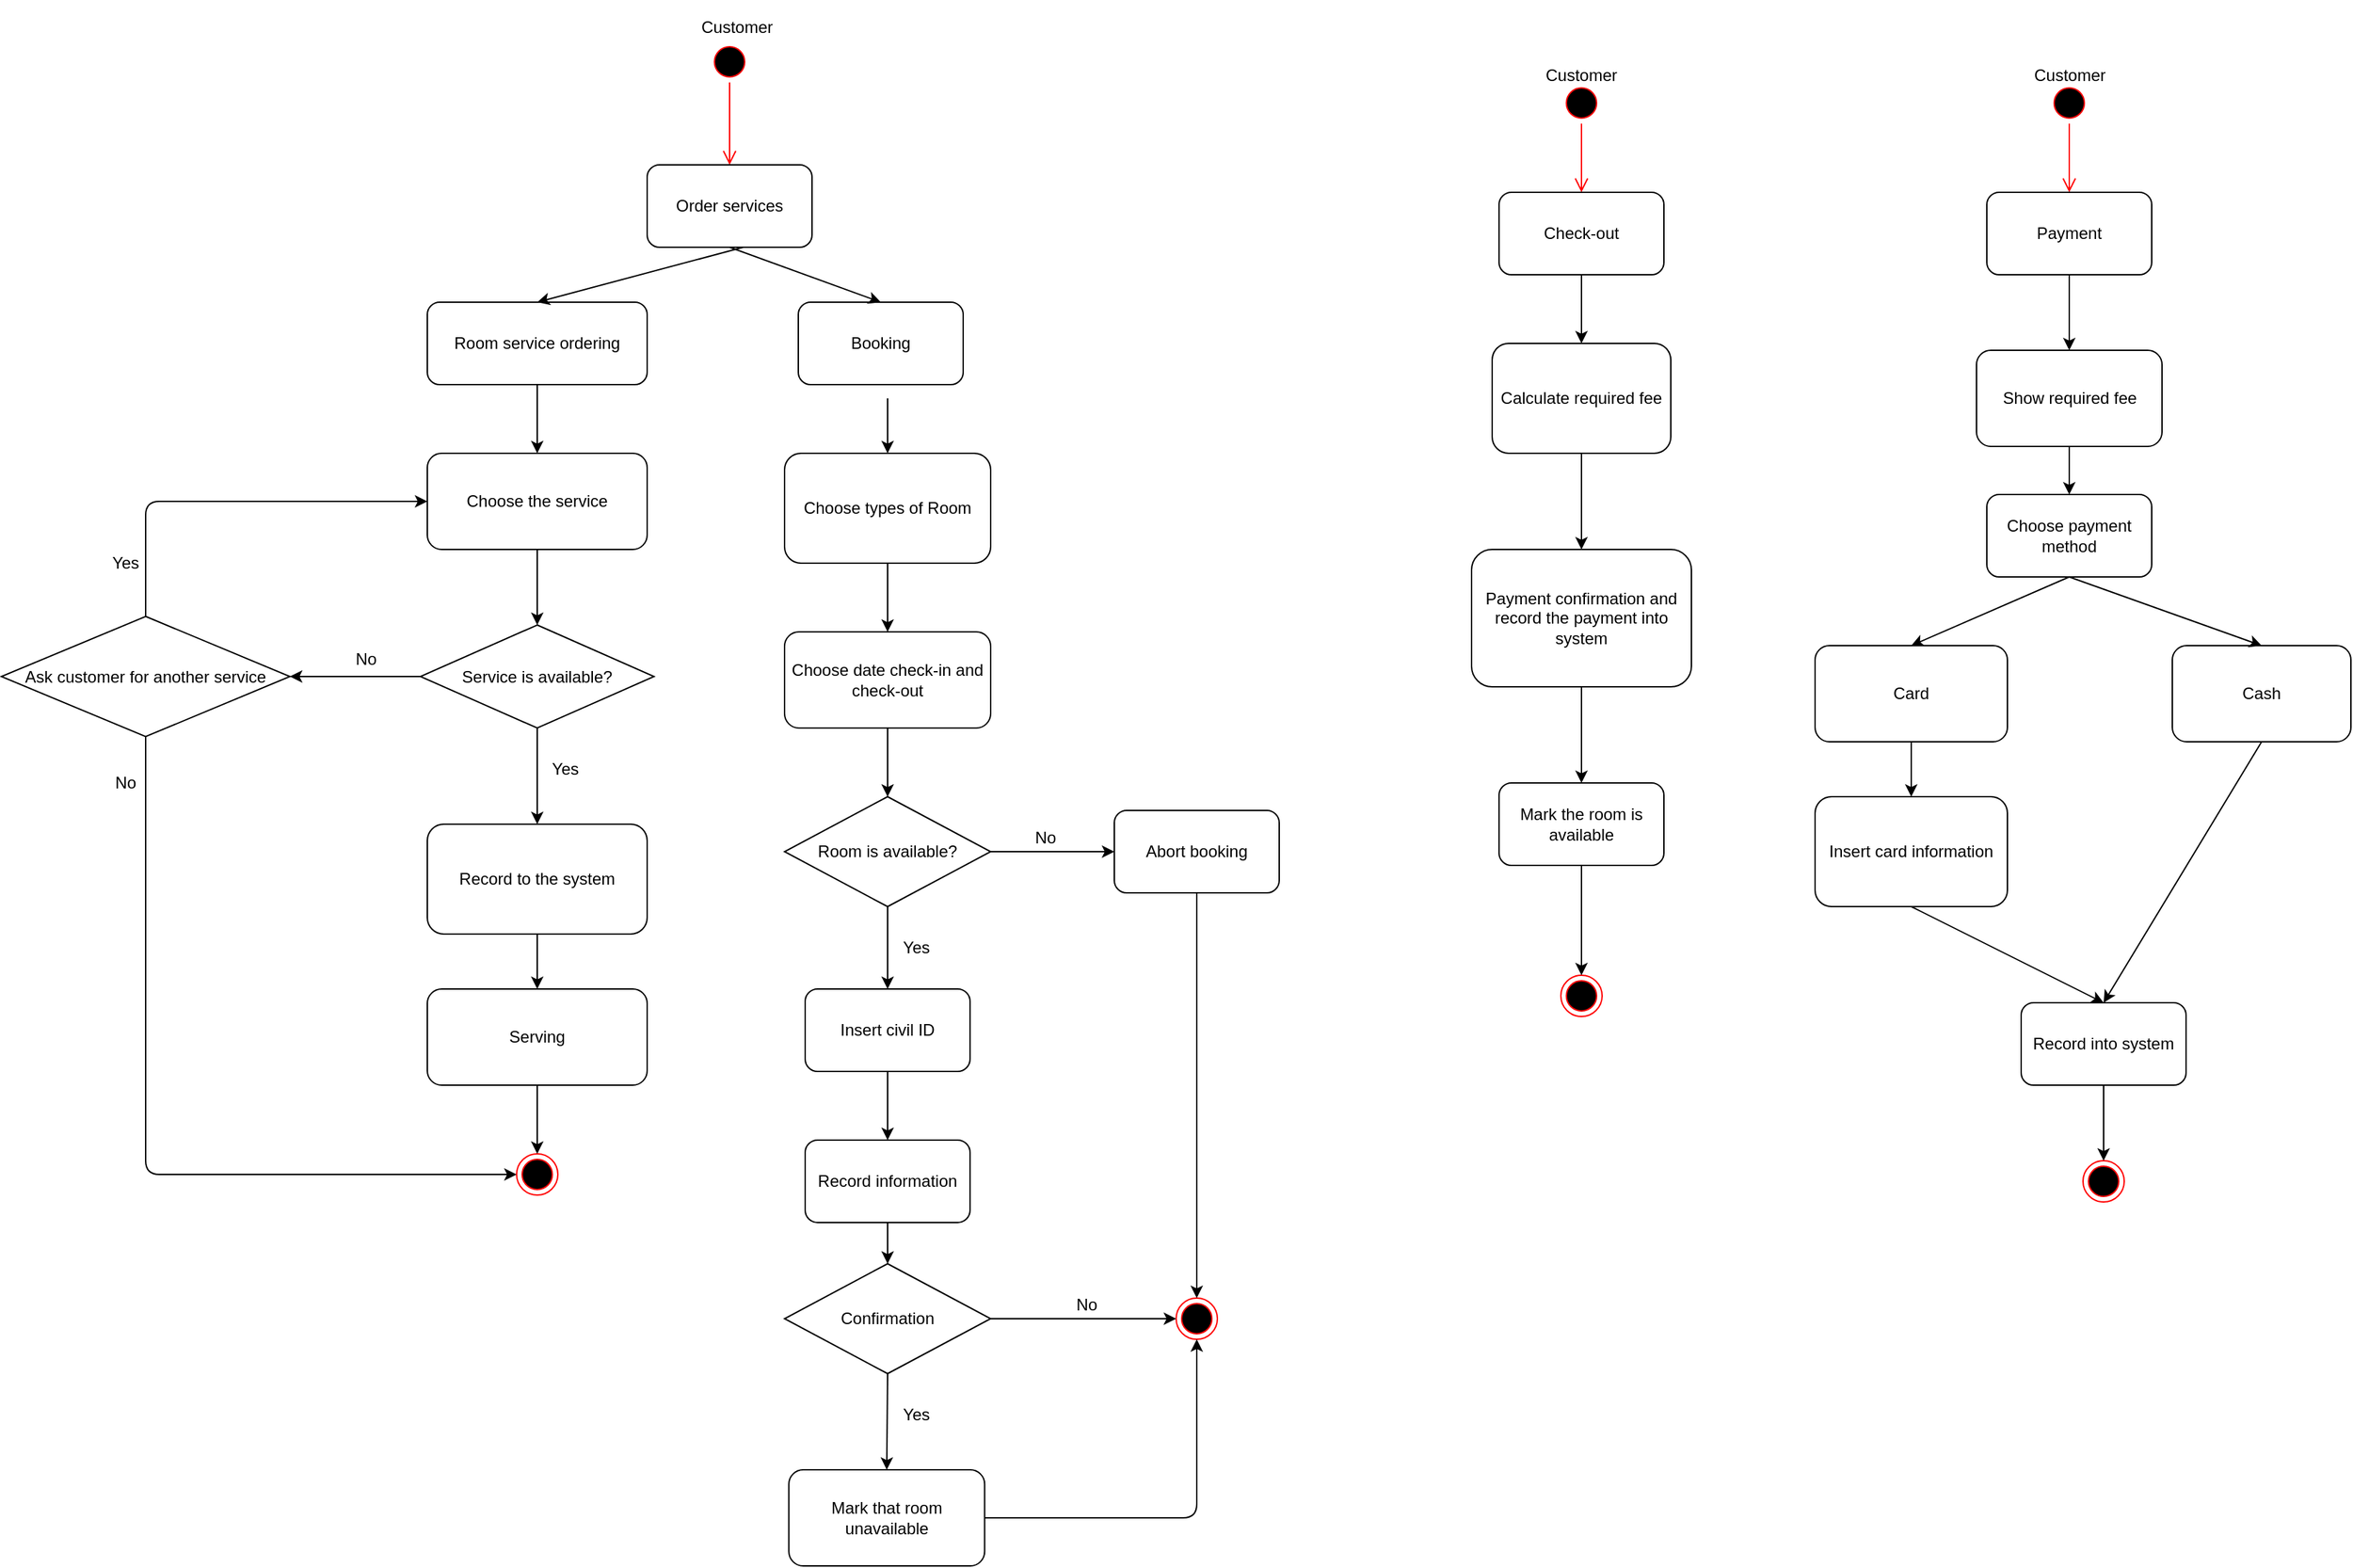 <mxfile version="14.6.3" type="github">
  <diagram id="FCGyTnGqe7PySW_Rt5MV" name="Page-1">
    <mxGraphModel dx="2926" dy="1096" grid="1" gridSize="10" guides="1" tooltips="1" connect="1" arrows="1" fold="1" page="1" pageScale="1" pageWidth="850" pageHeight="1100" math="0" shadow="0">
      <root>
        <mxCell id="0" />
        <mxCell id="1" parent="0" />
        <mxCell id="tNCoNvQcWsCKkn3JkDwc-33" value="Booking" style="rounded=1;whiteSpace=wrap;html=1;" parent="1" vertex="1">
          <mxGeometry x="110" y="240" width="120" height="60" as="geometry" />
        </mxCell>
        <mxCell id="tNCoNvQcWsCKkn3JkDwc-34" value="Customer" style="text;html=1;strokeColor=none;fillColor=none;align=center;verticalAlign=middle;whiteSpace=wrap;rounded=0;" parent="1" vertex="1">
          <mxGeometry x="18.75" y="20" width="92.5" height="40" as="geometry" />
        </mxCell>
        <mxCell id="tNCoNvQcWsCKkn3JkDwc-37" value="Choose types of Room" style="rounded=1;whiteSpace=wrap;html=1;" parent="1" vertex="1">
          <mxGeometry x="100" y="350" width="150" height="80" as="geometry" />
        </mxCell>
        <mxCell id="tNCoNvQcWsCKkn3JkDwc-38" value="" style="endArrow=classic;html=1;exitX=0.5;exitY=1;exitDx=0;exitDy=0;entryX=0.5;entryY=0;entryDx=0;entryDy=0;" parent="1" target="tNCoNvQcWsCKkn3JkDwc-37" edge="1">
          <mxGeometry width="50" height="50" relative="1" as="geometry">
            <mxPoint x="175" y="310" as="sourcePoint" />
            <mxPoint x="235" y="350" as="targetPoint" />
          </mxGeometry>
        </mxCell>
        <mxCell id="tNCoNvQcWsCKkn3JkDwc-39" value="Abort booking" style="rounded=1;whiteSpace=wrap;html=1;" parent="1" vertex="1">
          <mxGeometry x="340" y="610" width="120" height="60" as="geometry" />
        </mxCell>
        <mxCell id="tNCoNvQcWsCKkn3JkDwc-40" value="Room is available?" style="rhombus;whiteSpace=wrap;html=1;" parent="1" vertex="1">
          <mxGeometry x="100" y="600" width="150" height="80" as="geometry" />
        </mxCell>
        <mxCell id="tNCoNvQcWsCKkn3JkDwc-41" value="" style="endArrow=classic;html=1;entryX=0;entryY=0.5;entryDx=0;entryDy=0;exitX=1;exitY=0.5;exitDx=0;exitDy=0;" parent="1" source="tNCoNvQcWsCKkn3JkDwc-40" edge="1">
          <mxGeometry width="50" height="50" relative="1" as="geometry">
            <mxPoint x="185" y="400" as="sourcePoint" />
            <mxPoint x="340" y="640" as="targetPoint" />
          </mxGeometry>
        </mxCell>
        <mxCell id="tNCoNvQcWsCKkn3JkDwc-43" value="No" style="text;html=1;strokeColor=none;fillColor=none;align=center;verticalAlign=middle;whiteSpace=wrap;rounded=0;" parent="1" vertex="1">
          <mxGeometry x="270" y="620" width="40" height="20" as="geometry" />
        </mxCell>
        <mxCell id="tNCoNvQcWsCKkn3JkDwc-47" value="Choose date check-in and check-out" style="rounded=1;whiteSpace=wrap;html=1;" parent="1" vertex="1">
          <mxGeometry x="100" y="480" width="150" height="70" as="geometry" />
        </mxCell>
        <mxCell id="tNCoNvQcWsCKkn3JkDwc-48" value="Yes" style="text;html=1;strokeColor=none;fillColor=none;align=center;verticalAlign=middle;whiteSpace=wrap;rounded=0;" parent="1" vertex="1">
          <mxGeometry x="176.25" y="700" width="40" height="20" as="geometry" />
        </mxCell>
        <mxCell id="tNCoNvQcWsCKkn3JkDwc-49" value="" style="endArrow=classic;html=1;exitX=0.5;exitY=1;exitDx=0;exitDy=0;entryX=0.5;entryY=0;entryDx=0;entryDy=0;" parent="1" source="tNCoNvQcWsCKkn3JkDwc-47" target="tNCoNvQcWsCKkn3JkDwc-40" edge="1">
          <mxGeometry width="50" height="50" relative="1" as="geometry">
            <mxPoint x="200" y="600" as="sourcePoint" />
            <mxPoint x="250" y="550" as="targetPoint" />
          </mxGeometry>
        </mxCell>
        <mxCell id="tNCoNvQcWsCKkn3JkDwc-50" value="" style="endArrow=classic;html=1;exitX=0.5;exitY=1;exitDx=0;exitDy=0;entryX=0.5;entryY=0;entryDx=0;entryDy=0;" parent="1" source="tNCoNvQcWsCKkn3JkDwc-40" target="tNCoNvQcWsCKkn3JkDwc-51" edge="1">
          <mxGeometry width="50" height="50" relative="1" as="geometry">
            <mxPoint x="200" y="740" as="sourcePoint" />
            <mxPoint x="175" y="730" as="targetPoint" />
          </mxGeometry>
        </mxCell>
        <mxCell id="tNCoNvQcWsCKkn3JkDwc-51" value="Insert civil ID" style="rounded=1;whiteSpace=wrap;html=1;" parent="1" vertex="1">
          <mxGeometry x="115" y="740" width="120" height="60" as="geometry" />
        </mxCell>
        <mxCell id="tNCoNvQcWsCKkn3JkDwc-52" value="" style="endArrow=classic;html=1;exitX=0.5;exitY=1;exitDx=0;exitDy=0;" parent="1" source="tNCoNvQcWsCKkn3JkDwc-37" target="tNCoNvQcWsCKkn3JkDwc-47" edge="1">
          <mxGeometry width="50" height="50" relative="1" as="geometry">
            <mxPoint x="200" y="600" as="sourcePoint" />
            <mxPoint x="250" y="550" as="targetPoint" />
          </mxGeometry>
        </mxCell>
        <mxCell id="tNCoNvQcWsCKkn3JkDwc-53" value="Record information" style="rounded=1;whiteSpace=wrap;html=1;" parent="1" vertex="1">
          <mxGeometry x="115" y="850" width="120" height="60" as="geometry" />
        </mxCell>
        <mxCell id="tNCoNvQcWsCKkn3JkDwc-55" value="Mark that room unavailable" style="rounded=1;whiteSpace=wrap;html=1;" parent="1" vertex="1">
          <mxGeometry x="103.13" y="1090" width="142.5" height="70" as="geometry" />
        </mxCell>
        <mxCell id="tNCoNvQcWsCKkn3JkDwc-56" value="" style="endArrow=classic;html=1;exitX=0.5;exitY=1;exitDx=0;exitDy=0;" parent="1" source="tNCoNvQcWsCKkn3JkDwc-51" target="tNCoNvQcWsCKkn3JkDwc-53" edge="1">
          <mxGeometry width="50" height="50" relative="1" as="geometry">
            <mxPoint x="200" y="950" as="sourcePoint" />
            <mxPoint x="250" y="900" as="targetPoint" />
          </mxGeometry>
        </mxCell>
        <mxCell id="tNCoNvQcWsCKkn3JkDwc-58" value="" style="endArrow=classic;html=1;exitX=0.5;exitY=1;exitDx=0;exitDy=0;entryX=0.5;entryY=0;entryDx=0;entryDy=0;" parent="1" source="tNCoNvQcWsCKkn3JkDwc-53" target="tNCoNvQcWsCKkn3JkDwc-63" edge="1">
          <mxGeometry width="50" height="50" relative="1" as="geometry">
            <mxPoint x="200" y="870" as="sourcePoint" />
            <mxPoint x="175" y="950" as="targetPoint" />
          </mxGeometry>
        </mxCell>
        <mxCell id="tNCoNvQcWsCKkn3JkDwc-59" value="" style="ellipse;html=1;shape=endState;fillColor=#000000;strokeColor=#ff0000;" parent="1" vertex="1">
          <mxGeometry x="385" y="965" width="30" height="30" as="geometry" />
        </mxCell>
        <mxCell id="tNCoNvQcWsCKkn3JkDwc-62" value="" style="endArrow=classic;html=1;exitX=0.5;exitY=1;exitDx=0;exitDy=0;entryX=0.5;entryY=0;entryDx=0;entryDy=0;" parent="1" source="tNCoNvQcWsCKkn3JkDwc-63" target="tNCoNvQcWsCKkn3JkDwc-55" edge="1">
          <mxGeometry width="50" height="50" relative="1" as="geometry">
            <mxPoint x="175" y="1010" as="sourcePoint" />
            <mxPoint x="270" y="960" as="targetPoint" />
          </mxGeometry>
        </mxCell>
        <mxCell id="tNCoNvQcWsCKkn3JkDwc-63" value="Confirmation" style="rhombus;whiteSpace=wrap;html=1;" parent="1" vertex="1">
          <mxGeometry x="100" y="940" width="150" height="80" as="geometry" />
        </mxCell>
        <mxCell id="tNCoNvQcWsCKkn3JkDwc-65" value="Yes" style="text;html=1;strokeColor=none;fillColor=none;align=center;verticalAlign=middle;whiteSpace=wrap;rounded=0;" parent="1" vertex="1">
          <mxGeometry x="176.25" y="1040" width="40" height="20" as="geometry" />
        </mxCell>
        <mxCell id="tNCoNvQcWsCKkn3JkDwc-66" value="No" style="text;html=1;strokeColor=none;fillColor=none;align=center;verticalAlign=middle;whiteSpace=wrap;rounded=0;" parent="1" vertex="1">
          <mxGeometry x="300" y="960" width="40" height="20" as="geometry" />
        </mxCell>
        <mxCell id="tNCoNvQcWsCKkn3JkDwc-69" value="" style="ellipse;html=1;shape=startState;fillColor=#000000;strokeColor=#ff0000;" parent="1" vertex="1">
          <mxGeometry x="665" y="80" width="30" height="30" as="geometry" />
        </mxCell>
        <mxCell id="tNCoNvQcWsCKkn3JkDwc-70" value="" style="edgeStyle=orthogonalEdgeStyle;html=1;verticalAlign=bottom;endArrow=open;endSize=8;strokeColor=#ff0000;" parent="1" source="tNCoNvQcWsCKkn3JkDwc-69" edge="1">
          <mxGeometry relative="1" as="geometry">
            <mxPoint x="680" y="160" as="targetPoint" />
          </mxGeometry>
        </mxCell>
        <mxCell id="tNCoNvQcWsCKkn3JkDwc-71" value="Check-out" style="rounded=1;whiteSpace=wrap;html=1;" parent="1" vertex="1">
          <mxGeometry x="620" y="160" width="120" height="60" as="geometry" />
        </mxCell>
        <mxCell id="tNCoNvQcWsCKkn3JkDwc-72" value="Calculate required fee" style="rounded=1;whiteSpace=wrap;html=1;" parent="1" vertex="1">
          <mxGeometry x="615" y="270" width="130" height="80" as="geometry" />
        </mxCell>
        <mxCell id="tNCoNvQcWsCKkn3JkDwc-73" value="Customer" style="text;html=1;strokeColor=none;fillColor=none;align=center;verticalAlign=middle;whiteSpace=wrap;rounded=0;" parent="1" vertex="1">
          <mxGeometry x="635" y="60" width="90" height="30" as="geometry" />
        </mxCell>
        <mxCell id="tNCoNvQcWsCKkn3JkDwc-74" value="" style="endArrow=classic;html=1;exitX=0.5;exitY=1;exitDx=0;exitDy=0;entryX=0.5;entryY=0;entryDx=0;entryDy=0;" parent="1" source="tNCoNvQcWsCKkn3JkDwc-71" target="tNCoNvQcWsCKkn3JkDwc-72" edge="1">
          <mxGeometry width="50" height="50" relative="1" as="geometry">
            <mxPoint x="470" y="240" as="sourcePoint" />
            <mxPoint x="520" y="190" as="targetPoint" />
          </mxGeometry>
        </mxCell>
        <mxCell id="tNCoNvQcWsCKkn3JkDwc-75" value="Mark the room is available" style="rounded=1;whiteSpace=wrap;html=1;" parent="1" vertex="1">
          <mxGeometry x="620" y="590" width="120" height="60" as="geometry" />
        </mxCell>
        <mxCell id="tNCoNvQcWsCKkn3JkDwc-77" value="" style="ellipse;html=1;shape=endState;fillColor=#000000;strokeColor=#ff0000;" parent="1" vertex="1">
          <mxGeometry x="665" y="730" width="30" height="30" as="geometry" />
        </mxCell>
        <mxCell id="tNCoNvQcWsCKkn3JkDwc-78" value="" style="endArrow=classic;html=1;entryX=0.5;entryY=0;entryDx=0;entryDy=0;exitX=0.5;exitY=1;exitDx=0;exitDy=0;" parent="1" source="tNCoNvQcWsCKkn3JkDwc-75" target="tNCoNvQcWsCKkn3JkDwc-77" edge="1">
          <mxGeometry width="50" height="50" relative="1" as="geometry">
            <mxPoint x="470" y="330" as="sourcePoint" />
            <mxPoint x="520" y="280" as="targetPoint" />
          </mxGeometry>
        </mxCell>
        <mxCell id="tNCoNvQcWsCKkn3JkDwc-81" value="" style="endArrow=classic;html=1;exitX=0.5;exitY=1;exitDx=0;exitDy=0;" parent="1" source="tNCoNvQcWsCKkn3JkDwc-72" target="tNCoNvQcWsCKkn3JkDwc-82" edge="1">
          <mxGeometry width="50" height="50" relative="1" as="geometry">
            <mxPoint x="470" y="500" as="sourcePoint" />
            <mxPoint x="680" y="430" as="targetPoint" />
          </mxGeometry>
        </mxCell>
        <mxCell id="tNCoNvQcWsCKkn3JkDwc-82" value="Payment confirmation and record the payment into system" style="rounded=1;whiteSpace=wrap;html=1;" parent="1" vertex="1">
          <mxGeometry x="600" y="420" width="160" height="100" as="geometry" />
        </mxCell>
        <mxCell id="tNCoNvQcWsCKkn3JkDwc-83" value="" style="endArrow=classic;html=1;exitX=0.5;exitY=1;exitDx=0;exitDy=0;entryX=0.5;entryY=0;entryDx=0;entryDy=0;" parent="1" source="tNCoNvQcWsCKkn3JkDwc-82" target="tNCoNvQcWsCKkn3JkDwc-75" edge="1">
          <mxGeometry width="50" height="50" relative="1" as="geometry">
            <mxPoint x="470" y="660" as="sourcePoint" />
            <mxPoint x="520" y="610" as="targetPoint" />
          </mxGeometry>
        </mxCell>
        <mxCell id="-rxxVIuKt5eIcZs5VyGn-1" value="" style="ellipse;html=1;shape=startState;fillColor=#000000;strokeColor=#ff0000;" vertex="1" parent="1">
          <mxGeometry x="45" y="50" width="30" height="30" as="geometry" />
        </mxCell>
        <mxCell id="-rxxVIuKt5eIcZs5VyGn-2" value="" style="edgeStyle=orthogonalEdgeStyle;html=1;verticalAlign=bottom;endArrow=open;endSize=8;strokeColor=#ff0000;entryX=0.5;entryY=0;entryDx=0;entryDy=0;" edge="1" source="-rxxVIuKt5eIcZs5VyGn-1" parent="1" target="-rxxVIuKt5eIcZs5VyGn-3">
          <mxGeometry relative="1" as="geometry">
            <mxPoint x="65" y="140" as="targetPoint" />
          </mxGeometry>
        </mxCell>
        <mxCell id="-rxxVIuKt5eIcZs5VyGn-3" value="Order services" style="rounded=1;whiteSpace=wrap;html=1;" vertex="1" parent="1">
          <mxGeometry y="140" width="120" height="60" as="geometry" />
        </mxCell>
        <mxCell id="-rxxVIuKt5eIcZs5VyGn-4" value="" style="endArrow=classic;html=1;exitX=0.5;exitY=1;exitDx=0;exitDy=0;entryX=0.5;entryY=0;entryDx=0;entryDy=0;" edge="1" parent="1" source="-rxxVIuKt5eIcZs5VyGn-3" target="tNCoNvQcWsCKkn3JkDwc-33">
          <mxGeometry width="50" height="50" relative="1" as="geometry">
            <mxPoint x="400" y="310" as="sourcePoint" />
            <mxPoint x="450" y="260" as="targetPoint" />
          </mxGeometry>
        </mxCell>
        <mxCell id="-rxxVIuKt5eIcZs5VyGn-5" value="Room service ordering" style="rounded=1;whiteSpace=wrap;html=1;" vertex="1" parent="1">
          <mxGeometry x="-160" y="240" width="160" height="60" as="geometry" />
        </mxCell>
        <mxCell id="-rxxVIuKt5eIcZs5VyGn-6" value="" style="endArrow=classic;html=1;entryX=0.5;entryY=0;entryDx=0;entryDy=0;" edge="1" parent="1" target="-rxxVIuKt5eIcZs5VyGn-5">
          <mxGeometry width="50" height="50" relative="1" as="geometry">
            <mxPoint x="70" y="200" as="sourcePoint" />
            <mxPoint y="260" as="targetPoint" />
          </mxGeometry>
        </mxCell>
        <mxCell id="-rxxVIuKt5eIcZs5VyGn-9" value="Choose the service" style="rounded=1;whiteSpace=wrap;html=1;" vertex="1" parent="1">
          <mxGeometry x="-160" y="350" width="160" height="70" as="geometry" />
        </mxCell>
        <mxCell id="-rxxVIuKt5eIcZs5VyGn-11" value="" style="endArrow=classic;html=1;exitX=0.5;exitY=1;exitDx=0;exitDy=0;entryX=0.5;entryY=0;entryDx=0;entryDy=0;" edge="1" parent="1" source="tNCoNvQcWsCKkn3JkDwc-39" target="tNCoNvQcWsCKkn3JkDwc-59">
          <mxGeometry width="50" height="50" relative="1" as="geometry">
            <mxPoint x="240" y="810" as="sourcePoint" />
            <mxPoint x="290" y="760" as="targetPoint" />
          </mxGeometry>
        </mxCell>
        <mxCell id="-rxxVIuKt5eIcZs5VyGn-13" value="" style="endArrow=classic;html=1;exitX=1;exitY=0.5;exitDx=0;exitDy=0;entryX=0.5;entryY=1;entryDx=0;entryDy=0;" edge="1" parent="1" source="tNCoNvQcWsCKkn3JkDwc-55" target="tNCoNvQcWsCKkn3JkDwc-59">
          <mxGeometry width="50" height="50" relative="1" as="geometry">
            <mxPoint x="240" y="1070" as="sourcePoint" />
            <mxPoint x="290" y="1020" as="targetPoint" />
            <Array as="points">
              <mxPoint x="400" y="1125" />
            </Array>
          </mxGeometry>
        </mxCell>
        <mxCell id="-rxxVIuKt5eIcZs5VyGn-14" value="" style="endArrow=classic;html=1;entryX=0;entryY=0.5;entryDx=0;entryDy=0;" edge="1" parent="1" source="tNCoNvQcWsCKkn3JkDwc-63" target="tNCoNvQcWsCKkn3JkDwc-59">
          <mxGeometry width="50" height="50" relative="1" as="geometry">
            <mxPoint x="240" y="1070" as="sourcePoint" />
            <mxPoint x="290" y="1020" as="targetPoint" />
          </mxGeometry>
        </mxCell>
        <mxCell id="-rxxVIuKt5eIcZs5VyGn-15" value="Service is available?" style="rhombus;whiteSpace=wrap;html=1;" vertex="1" parent="1">
          <mxGeometry x="-165" y="475" width="170" height="75" as="geometry" />
        </mxCell>
        <mxCell id="-rxxVIuKt5eIcZs5VyGn-17" value="Record to the system" style="rounded=1;whiteSpace=wrap;html=1;" vertex="1" parent="1">
          <mxGeometry x="-160" y="620" width="160" height="80" as="geometry" />
        </mxCell>
        <mxCell id="-rxxVIuKt5eIcZs5VyGn-18" value="Serving" style="rounded=1;whiteSpace=wrap;html=1;" vertex="1" parent="1">
          <mxGeometry x="-160" y="740" width="160" height="70" as="geometry" />
        </mxCell>
        <mxCell id="-rxxVIuKt5eIcZs5VyGn-19" value="" style="endArrow=classic;html=1;exitX=0.5;exitY=1;exitDx=0;exitDy=0;entryX=0.5;entryY=0;entryDx=0;entryDy=0;" edge="1" parent="1" source="-rxxVIuKt5eIcZs5VyGn-15" target="-rxxVIuKt5eIcZs5VyGn-17">
          <mxGeometry width="50" height="50" relative="1" as="geometry">
            <mxPoint x="-10" y="540" as="sourcePoint" />
            <mxPoint x="40" y="490" as="targetPoint" />
          </mxGeometry>
        </mxCell>
        <mxCell id="-rxxVIuKt5eIcZs5VyGn-20" value="Yes" style="text;html=1;align=center;verticalAlign=middle;resizable=0;points=[];autosize=1;strokeColor=none;" vertex="1" parent="1">
          <mxGeometry x="-75" y="570" width="30" height="20" as="geometry" />
        </mxCell>
        <mxCell id="-rxxVIuKt5eIcZs5VyGn-21" value="" style="endArrow=classic;html=1;exitX=0;exitY=0.5;exitDx=0;exitDy=0;entryX=1;entryY=0.5;entryDx=0;entryDy=0;" edge="1" parent="1" source="-rxxVIuKt5eIcZs5VyGn-15" target="-rxxVIuKt5eIcZs5VyGn-24">
          <mxGeometry width="50" height="50" relative="1" as="geometry">
            <mxPoint x="-10" y="540" as="sourcePoint" />
            <mxPoint x="-250" y="511.25" as="targetPoint" />
          </mxGeometry>
        </mxCell>
        <mxCell id="-rxxVIuKt5eIcZs5VyGn-22" value="No" style="text;html=1;align=center;verticalAlign=middle;resizable=0;points=[];autosize=1;strokeColor=none;" vertex="1" parent="1">
          <mxGeometry x="-220" y="490" width="30" height="20" as="geometry" />
        </mxCell>
        <mxCell id="-rxxVIuKt5eIcZs5VyGn-24" value="&lt;span&gt;Ask customer for another service&lt;/span&gt;" style="rhombus;whiteSpace=wrap;html=1;" vertex="1" parent="1">
          <mxGeometry x="-470" y="468.75" width="210" height="87.5" as="geometry" />
        </mxCell>
        <mxCell id="-rxxVIuKt5eIcZs5VyGn-26" value="" style="endArrow=classic;html=1;exitX=0.5;exitY=1;exitDx=0;exitDy=0;entryX=0.5;entryY=0;entryDx=0;entryDy=0;" edge="1" parent="1" source="-rxxVIuKt5eIcZs5VyGn-17" target="-rxxVIuKt5eIcZs5VyGn-18">
          <mxGeometry width="50" height="50" relative="1" as="geometry">
            <mxPoint x="-200" y="710" as="sourcePoint" />
            <mxPoint x="-150" y="660" as="targetPoint" />
          </mxGeometry>
        </mxCell>
        <mxCell id="-rxxVIuKt5eIcZs5VyGn-27" value="" style="endArrow=classic;html=1;exitX=0.5;exitY=0;exitDx=0;exitDy=0;entryX=0;entryY=0.5;entryDx=0;entryDy=0;" edge="1" parent="1" source="-rxxVIuKt5eIcZs5VyGn-24" target="-rxxVIuKt5eIcZs5VyGn-9">
          <mxGeometry width="50" height="50" relative="1" as="geometry">
            <mxPoint x="-200" y="540" as="sourcePoint" />
            <mxPoint x="-150" y="490" as="targetPoint" />
            <Array as="points">
              <mxPoint x="-365" y="385" />
            </Array>
          </mxGeometry>
        </mxCell>
        <mxCell id="-rxxVIuKt5eIcZs5VyGn-28" value="Yes" style="text;html=1;align=center;verticalAlign=middle;resizable=0;points=[];autosize=1;strokeColor=none;" vertex="1" parent="1">
          <mxGeometry x="-395" y="420" width="30" height="20" as="geometry" />
        </mxCell>
        <mxCell id="-rxxVIuKt5eIcZs5VyGn-29" value="" style="endArrow=classic;html=1;exitX=0.5;exitY=1;exitDx=0;exitDy=0;" edge="1" parent="1" source="-rxxVIuKt5eIcZs5VyGn-24" target="-rxxVIuKt5eIcZs5VyGn-30">
          <mxGeometry width="50" height="50" relative="1" as="geometry">
            <mxPoint x="-200" y="620" as="sourcePoint" />
            <mxPoint x="-340" y="860" as="targetPoint" />
            <Array as="points">
              <mxPoint x="-365" y="875" />
            </Array>
          </mxGeometry>
        </mxCell>
        <mxCell id="-rxxVIuKt5eIcZs5VyGn-30" value="" style="ellipse;html=1;shape=endState;fillColor=#000000;strokeColor=#ff0000;" vertex="1" parent="1">
          <mxGeometry x="-95" y="860" width="30" height="30" as="geometry" />
        </mxCell>
        <mxCell id="-rxxVIuKt5eIcZs5VyGn-31" value="" style="endArrow=classic;html=1;exitX=0.5;exitY=1;exitDx=0;exitDy=0;entryX=0.5;entryY=0;entryDx=0;entryDy=0;" edge="1" parent="1" source="-rxxVIuKt5eIcZs5VyGn-18" target="-rxxVIuKt5eIcZs5VyGn-30">
          <mxGeometry width="50" height="50" relative="1" as="geometry">
            <mxPoint x="-200" y="710" as="sourcePoint" />
            <mxPoint x="-150" y="660" as="targetPoint" />
          </mxGeometry>
        </mxCell>
        <mxCell id="-rxxVIuKt5eIcZs5VyGn-32" value="No" style="text;html=1;align=center;verticalAlign=middle;resizable=0;points=[];autosize=1;strokeColor=none;" vertex="1" parent="1">
          <mxGeometry x="-395" y="580" width="30" height="20" as="geometry" />
        </mxCell>
        <mxCell id="-rxxVIuKt5eIcZs5VyGn-33" value="" style="endArrow=classic;html=1;exitX=0.5;exitY=1;exitDx=0;exitDy=0;entryX=0.5;entryY=0;entryDx=0;entryDy=0;" edge="1" parent="1" source="-rxxVIuKt5eIcZs5VyGn-9" target="-rxxVIuKt5eIcZs5VyGn-15">
          <mxGeometry width="50" height="50" relative="1" as="geometry">
            <mxPoint x="-200" y="540" as="sourcePoint" />
            <mxPoint x="-150" y="490" as="targetPoint" />
          </mxGeometry>
        </mxCell>
        <mxCell id="-rxxVIuKt5eIcZs5VyGn-34" value="" style="endArrow=classic;html=1;exitX=0.5;exitY=1;exitDx=0;exitDy=0;" edge="1" parent="1" source="-rxxVIuKt5eIcZs5VyGn-5" target="-rxxVIuKt5eIcZs5VyGn-9">
          <mxGeometry width="50" height="50" relative="1" as="geometry">
            <mxPoint x="-200" y="540" as="sourcePoint" />
            <mxPoint x="-150" y="490" as="targetPoint" />
          </mxGeometry>
        </mxCell>
        <mxCell id="-rxxVIuKt5eIcZs5VyGn-35" value="" style="ellipse;html=1;shape=startState;fillColor=#000000;strokeColor=#ff0000;" vertex="1" parent="1">
          <mxGeometry x="1020" y="80" width="30" height="30" as="geometry" />
        </mxCell>
        <mxCell id="-rxxVIuKt5eIcZs5VyGn-36" value="" style="edgeStyle=orthogonalEdgeStyle;html=1;verticalAlign=bottom;endArrow=open;endSize=8;strokeColor=#ff0000;entryX=0.5;entryY=0;entryDx=0;entryDy=0;" edge="1" source="-rxxVIuKt5eIcZs5VyGn-35" parent="1" target="-rxxVIuKt5eIcZs5VyGn-39">
          <mxGeometry relative="1" as="geometry">
            <mxPoint x="1035" y="170" as="targetPoint" />
          </mxGeometry>
        </mxCell>
        <mxCell id="-rxxVIuKt5eIcZs5VyGn-37" value="Customer" style="text;html=1;align=center;verticalAlign=middle;resizable=0;points=[];autosize=1;strokeColor=none;" vertex="1" parent="1">
          <mxGeometry x="1000" y="65" width="70" height="20" as="geometry" />
        </mxCell>
        <mxCell id="-rxxVIuKt5eIcZs5VyGn-39" value="Payment" style="rounded=1;whiteSpace=wrap;html=1;" vertex="1" parent="1">
          <mxGeometry x="975" y="160" width="120" height="60" as="geometry" />
        </mxCell>
        <mxCell id="-rxxVIuKt5eIcZs5VyGn-40" value="Choose payment method" style="rounded=1;whiteSpace=wrap;html=1;" vertex="1" parent="1">
          <mxGeometry x="975" y="380" width="120" height="60" as="geometry" />
        </mxCell>
        <mxCell id="-rxxVIuKt5eIcZs5VyGn-41" value="Card" style="rounded=1;whiteSpace=wrap;html=1;" vertex="1" parent="1">
          <mxGeometry x="850" y="490" width="140" height="70" as="geometry" />
        </mxCell>
        <mxCell id="-rxxVIuKt5eIcZs5VyGn-42" value="Cash" style="rounded=1;whiteSpace=wrap;html=1;" vertex="1" parent="1">
          <mxGeometry x="1110" y="490" width="130" height="70" as="geometry" />
        </mxCell>
        <mxCell id="-rxxVIuKt5eIcZs5VyGn-43" value="Show required fee" style="rounded=1;whiteSpace=wrap;html=1;" vertex="1" parent="1">
          <mxGeometry x="967.5" y="275" width="135" height="70" as="geometry" />
        </mxCell>
        <mxCell id="-rxxVIuKt5eIcZs5VyGn-44" value="Insert card information" style="rounded=1;whiteSpace=wrap;html=1;" vertex="1" parent="1">
          <mxGeometry x="850" y="600" width="140" height="80" as="geometry" />
        </mxCell>
        <mxCell id="-rxxVIuKt5eIcZs5VyGn-45" value="" style="endArrow=classic;html=1;exitX=0.5;exitY=1;exitDx=0;exitDy=0;entryX=0.5;entryY=0;entryDx=0;entryDy=0;" edge="1" parent="1" source="-rxxVIuKt5eIcZs5VyGn-39" target="-rxxVIuKt5eIcZs5VyGn-43">
          <mxGeometry width="50" height="50" relative="1" as="geometry">
            <mxPoint x="950" y="280" as="sourcePoint" />
            <mxPoint x="1000" y="230" as="targetPoint" />
          </mxGeometry>
        </mxCell>
        <mxCell id="-rxxVIuKt5eIcZs5VyGn-46" value="" style="endArrow=classic;html=1;exitX=0.5;exitY=1;exitDx=0;exitDy=0;entryX=0.5;entryY=0;entryDx=0;entryDy=0;" edge="1" parent="1" source="-rxxVIuKt5eIcZs5VyGn-43" target="-rxxVIuKt5eIcZs5VyGn-40">
          <mxGeometry width="50" height="50" relative="1" as="geometry">
            <mxPoint x="950" y="360" as="sourcePoint" />
            <mxPoint x="1000" y="310" as="targetPoint" />
          </mxGeometry>
        </mxCell>
        <mxCell id="-rxxVIuKt5eIcZs5VyGn-47" value="" style="endArrow=classic;html=1;exitX=0.5;exitY=1;exitDx=0;exitDy=0;entryX=0.5;entryY=0;entryDx=0;entryDy=0;" edge="1" parent="1" source="-rxxVIuKt5eIcZs5VyGn-40" target="-rxxVIuKt5eIcZs5VyGn-41">
          <mxGeometry width="50" height="50" relative="1" as="geometry">
            <mxPoint x="950" y="530" as="sourcePoint" />
            <mxPoint x="1000" y="480" as="targetPoint" />
          </mxGeometry>
        </mxCell>
        <mxCell id="-rxxVIuKt5eIcZs5VyGn-48" value="" style="endArrow=classic;html=1;exitX=0.5;exitY=1;exitDx=0;exitDy=0;entryX=0.5;entryY=0;entryDx=0;entryDy=0;" edge="1" parent="1" source="-rxxVIuKt5eIcZs5VyGn-40" target="-rxxVIuKt5eIcZs5VyGn-42">
          <mxGeometry width="50" height="50" relative="1" as="geometry">
            <mxPoint x="950" y="530" as="sourcePoint" />
            <mxPoint x="1000" y="480" as="targetPoint" />
          </mxGeometry>
        </mxCell>
        <mxCell id="-rxxVIuKt5eIcZs5VyGn-49" value="Record into system" style="rounded=1;whiteSpace=wrap;html=1;" vertex="1" parent="1">
          <mxGeometry x="1000" y="750" width="120" height="60" as="geometry" />
        </mxCell>
        <mxCell id="-rxxVIuKt5eIcZs5VyGn-50" value="" style="endArrow=classic;html=1;exitX=0.5;exitY=1;exitDx=0;exitDy=0;entryX=0.5;entryY=0;entryDx=0;entryDy=0;" edge="1" parent="1" source="-rxxVIuKt5eIcZs5VyGn-41" target="-rxxVIuKt5eIcZs5VyGn-44">
          <mxGeometry width="50" height="50" relative="1" as="geometry">
            <mxPoint x="950" y="620" as="sourcePoint" />
            <mxPoint x="1000" y="570" as="targetPoint" />
          </mxGeometry>
        </mxCell>
        <mxCell id="-rxxVIuKt5eIcZs5VyGn-51" value="" style="endArrow=classic;html=1;exitX=0.5;exitY=1;exitDx=0;exitDy=0;entryX=0.5;entryY=0;entryDx=0;entryDy=0;" edge="1" parent="1" source="-rxxVIuKt5eIcZs5VyGn-42" target="-rxxVIuKt5eIcZs5VyGn-49">
          <mxGeometry width="50" height="50" relative="1" as="geometry">
            <mxPoint x="950" y="620" as="sourcePoint" />
            <mxPoint x="1000" y="570" as="targetPoint" />
          </mxGeometry>
        </mxCell>
        <mxCell id="-rxxVIuKt5eIcZs5VyGn-52" value="" style="endArrow=classic;html=1;exitX=0.5;exitY=1;exitDx=0;exitDy=0;entryX=0.5;entryY=0;entryDx=0;entryDy=0;" edge="1" parent="1" source="-rxxVIuKt5eIcZs5VyGn-44" target="-rxxVIuKt5eIcZs5VyGn-49">
          <mxGeometry width="50" height="50" relative="1" as="geometry">
            <mxPoint x="950" y="620" as="sourcePoint" />
            <mxPoint x="1000" y="570" as="targetPoint" />
          </mxGeometry>
        </mxCell>
        <mxCell id="-rxxVIuKt5eIcZs5VyGn-53" value="" style="ellipse;html=1;shape=endState;fillColor=#000000;strokeColor=#ff0000;" vertex="1" parent="1">
          <mxGeometry x="1045" y="865" width="30" height="30" as="geometry" />
        </mxCell>
        <mxCell id="-rxxVIuKt5eIcZs5VyGn-54" value="" style="endArrow=classic;html=1;exitX=0.5;exitY=1;exitDx=0;exitDy=0;entryX=0.5;entryY=0;entryDx=0;entryDy=0;" edge="1" parent="1" source="-rxxVIuKt5eIcZs5VyGn-49" target="-rxxVIuKt5eIcZs5VyGn-53">
          <mxGeometry width="50" height="50" relative="1" as="geometry">
            <mxPoint x="950" y="870" as="sourcePoint" />
            <mxPoint x="1000" y="820" as="targetPoint" />
          </mxGeometry>
        </mxCell>
      </root>
    </mxGraphModel>
  </diagram>
</mxfile>
